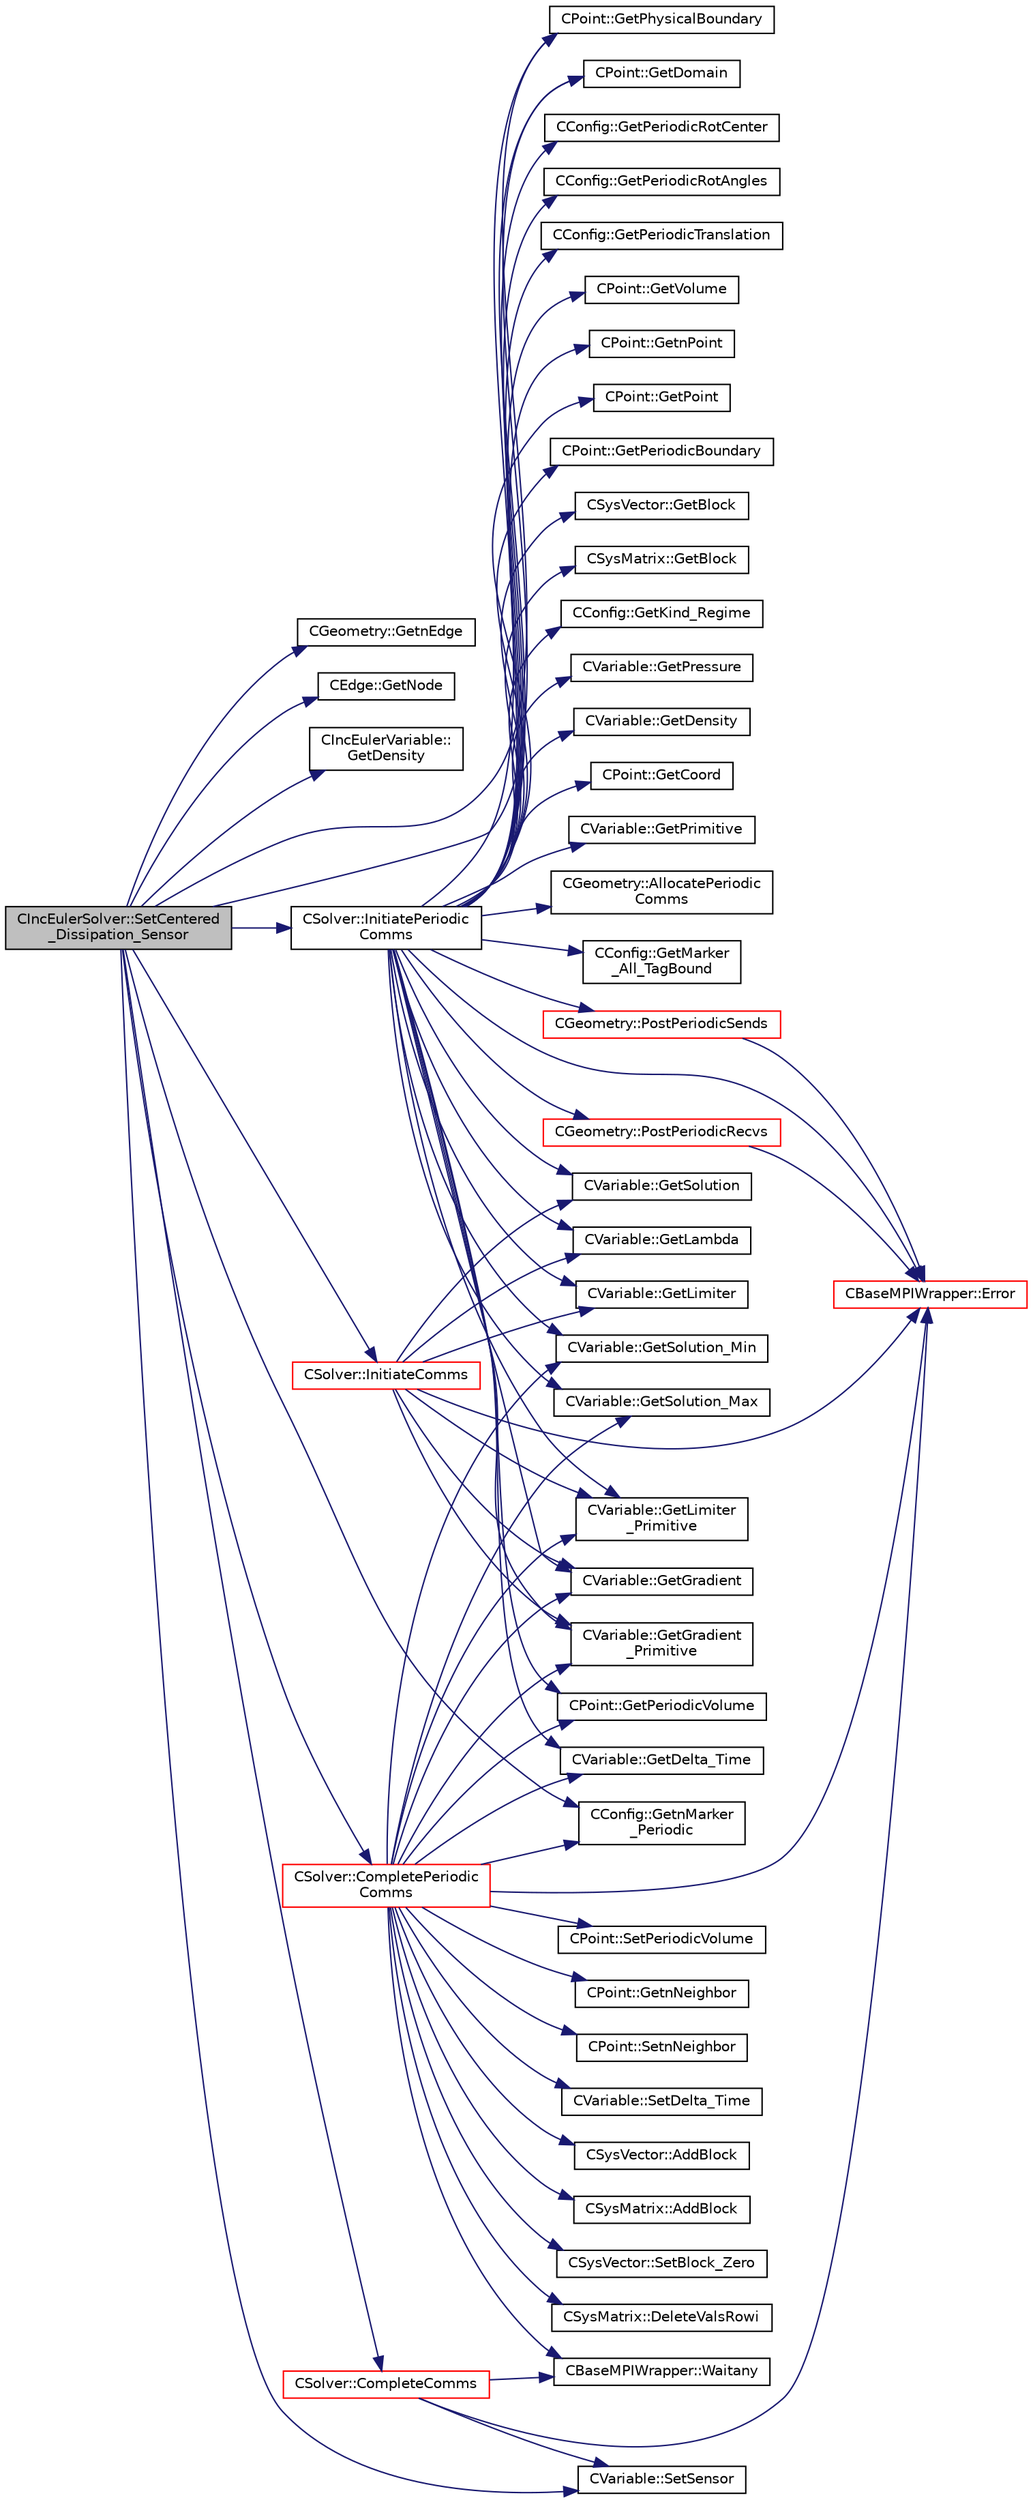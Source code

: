 digraph "CIncEulerSolver::SetCentered_Dissipation_Sensor"
{
  edge [fontname="Helvetica",fontsize="10",labelfontname="Helvetica",labelfontsize="10"];
  node [fontname="Helvetica",fontsize="10",shape=record];
  rankdir="LR";
  Node1664 [label="CIncEulerSolver::SetCentered\l_Dissipation_Sensor",height=0.2,width=0.4,color="black", fillcolor="grey75", style="filled", fontcolor="black"];
  Node1664 -> Node1665 [color="midnightblue",fontsize="10",style="solid",fontname="Helvetica"];
  Node1665 [label="CGeometry::GetnEdge",height=0.2,width=0.4,color="black", fillcolor="white", style="filled",URL="$class_c_geometry.html#a7d6e1e1d1e46da8f55ecbe1a9380530a",tooltip="Get number of edges. "];
  Node1664 -> Node1666 [color="midnightblue",fontsize="10",style="solid",fontname="Helvetica"];
  Node1666 [label="CEdge::GetNode",height=0.2,width=0.4,color="black", fillcolor="white", style="filled",URL="$class_c_edge.html#aee33b61d646e3fe59a4e23284ab1bf33",tooltip="Get the nodes of the edge. "];
  Node1664 -> Node1667 [color="midnightblue",fontsize="10",style="solid",fontname="Helvetica"];
  Node1667 [label="CIncEulerVariable::\lGetDensity",height=0.2,width=0.4,color="black", fillcolor="white", style="filled",URL="$class_c_inc_euler_variable.html#aa5971e35e634b8d768d369dead2b9ffc",tooltip="Get the density of the flow. "];
  Node1664 -> Node1668 [color="midnightblue",fontsize="10",style="solid",fontname="Helvetica"];
  Node1668 [label="CPoint::GetPhysicalBoundary",height=0.2,width=0.4,color="black", fillcolor="white", style="filled",URL="$class_c_point.html#a4eb5465beab412d0783a22515db2174d",tooltip="Provides information about if a point belong to the physical boundaries (without MPI). "];
  Node1664 -> Node1669 [color="midnightblue",fontsize="10",style="solid",fontname="Helvetica"];
  Node1669 [label="CPoint::GetDomain",height=0.2,width=0.4,color="black", fillcolor="white", style="filled",URL="$class_c_point.html#a1d7e22a60d4cfef356af1cba2bab3e55",tooltip="For parallel computation, its indicates if a point must be computed or not. "];
  Node1664 -> Node1670 [color="midnightblue",fontsize="10",style="solid",fontname="Helvetica"];
  Node1670 [label="CConfig::GetnMarker\l_Periodic",height=0.2,width=0.4,color="black", fillcolor="white", style="filled",URL="$class_c_config.html#acb987cc89f9d201ece1b664c2a2a594d",tooltip="Get the total number of periodic markers. "];
  Node1664 -> Node1671 [color="midnightblue",fontsize="10",style="solid",fontname="Helvetica"];
  Node1671 [label="CSolver::InitiatePeriodic\lComms",height=0.2,width=0.4,color="black", fillcolor="white", style="filled",URL="$class_c_solver.html#aab8e1cac165d11ef85d9dd5588b3ea03",tooltip="Routine to load a solver quantity into the data structures for MPI periodic communication and to laun..."];
  Node1671 -> Node1672 [color="midnightblue",fontsize="10",style="solid",fontname="Helvetica"];
  Node1672 [label="CBaseMPIWrapper::Error",height=0.2,width=0.4,color="red", fillcolor="white", style="filled",URL="$class_c_base_m_p_i_wrapper.html#a04457c47629bda56704e6a8804833eeb"];
  Node1671 -> Node1674 [color="midnightblue",fontsize="10",style="solid",fontname="Helvetica"];
  Node1674 [label="CGeometry::AllocatePeriodic\lComms",height=0.2,width=0.4,color="black", fillcolor="white", style="filled",URL="$class_c_geometry.html#a3c81679606eb3deaf3bd0c4294a80eae",tooltip="Routine to allocate buffers for periodic communications. Also called to dynamically reallocate if not..."];
  Node1671 -> Node1675 [color="midnightblue",fontsize="10",style="solid",fontname="Helvetica"];
  Node1675 [label="CGeometry::PostPeriodicRecvs",height=0.2,width=0.4,color="red", fillcolor="white", style="filled",URL="$class_c_geometry.html#af70a67a8eee173285714b2eb5b819f46",tooltip="Routine to launch non-blocking recvs only for all periodic communication with neighboring partitions..."];
  Node1675 -> Node1672 [color="midnightblue",fontsize="10",style="solid",fontname="Helvetica"];
  Node1671 -> Node1677 [color="midnightblue",fontsize="10",style="solid",fontname="Helvetica"];
  Node1677 [label="CConfig::GetMarker\l_All_TagBound",height=0.2,width=0.4,color="black", fillcolor="white", style="filled",URL="$class_c_config.html#a967e969a3beb24bb6e57d7036af003be",tooltip="Get the index of the surface defined in the geometry file. "];
  Node1671 -> Node1678 [color="midnightblue",fontsize="10",style="solid",fontname="Helvetica"];
  Node1678 [label="CConfig::GetPeriodicRotCenter",height=0.2,width=0.4,color="black", fillcolor="white", style="filled",URL="$class_c_config.html#a69c3c48e964a0d99ed7c0e73c679167a",tooltip="Center of rotation for a rotational periodic boundary. "];
  Node1671 -> Node1679 [color="midnightblue",fontsize="10",style="solid",fontname="Helvetica"];
  Node1679 [label="CConfig::GetPeriodicRotAngles",height=0.2,width=0.4,color="black", fillcolor="white", style="filled",URL="$class_c_config.html#a8b427e418c23b7e25da647fb21024098",tooltip="Angles of rotation for a rotational periodic boundary. "];
  Node1671 -> Node1680 [color="midnightblue",fontsize="10",style="solid",fontname="Helvetica"];
  Node1680 [label="CConfig::GetPeriodicTranslation",height=0.2,width=0.4,color="black", fillcolor="white", style="filled",URL="$class_c_config.html#a5e243bf56db6d47df20d342167350f32",tooltip="Translation vector for a rotational periodic boundary. "];
  Node1671 -> Node1681 [color="midnightblue",fontsize="10",style="solid",fontname="Helvetica"];
  Node1681 [label="CPoint::GetVolume",height=0.2,width=0.4,color="black", fillcolor="white", style="filled",URL="$class_c_point.html#a3c526a15e767c7de9cf163800aa581e5",tooltip="Get area or volume of the control volume. "];
  Node1671 -> Node1682 [color="midnightblue",fontsize="10",style="solid",fontname="Helvetica"];
  Node1682 [label="CPoint::GetPeriodicVolume",height=0.2,width=0.4,color="black", fillcolor="white", style="filled",URL="$class_c_point.html#a2d3f78f1d6fc4783b1d8a0bd10100b38",tooltip="Get the missing component of area or volume for a control volume on a periodic marker. "];
  Node1671 -> Node1683 [color="midnightblue",fontsize="10",style="solid",fontname="Helvetica"];
  Node1683 [label="CPoint::GetnPoint",height=0.2,width=0.4,color="black", fillcolor="white", style="filled",URL="$class_c_point.html#adbb78f3c01711ed0349897f845e3f2d8",tooltip="Get the number of points that compose the control volume. "];
  Node1671 -> Node1684 [color="midnightblue",fontsize="10",style="solid",fontname="Helvetica"];
  Node1684 [label="CPoint::GetPoint",height=0.2,width=0.4,color="black", fillcolor="white", style="filled",URL="$class_c_point.html#aab08fdab4e59c01d822afca5335a86af",tooltip="Get all the points that compose the control volume. "];
  Node1671 -> Node1685 [color="midnightblue",fontsize="10",style="solid",fontname="Helvetica"];
  Node1685 [label="CPoint::GetPeriodicBoundary",height=0.2,width=0.4,color="black", fillcolor="white", style="filled",URL="$class_c_point.html#ac242cdddc7cef6211b26e7c3098895d2",tooltip="Provides information about if a point belongs to a periodic boundary (without MPI). "];
  Node1671 -> Node1686 [color="midnightblue",fontsize="10",style="solid",fontname="Helvetica"];
  Node1686 [label="CSysVector::GetBlock",height=0.2,width=0.4,color="black", fillcolor="white", style="filled",URL="$class_c_sys_vector.html#a0f53b910eb47537bbedcade1fa4b7e5e",tooltip="Get the value of the residual. "];
  Node1671 -> Node1687 [color="midnightblue",fontsize="10",style="solid",fontname="Helvetica"];
  Node1687 [label="CVariable::GetDelta_Time",height=0.2,width=0.4,color="black", fillcolor="white", style="filled",URL="$class_c_variable.html#aef3ea2cd0a87d55835bb2bd332678489",tooltip="Get the value of the time step. "];
  Node1671 -> Node1688 [color="midnightblue",fontsize="10",style="solid",fontname="Helvetica"];
  Node1688 [label="CSysMatrix::GetBlock",height=0.2,width=0.4,color="black", fillcolor="white", style="filled",URL="$class_c_sys_matrix.html#a9ec390e1dd36f2e71ecbac8f73805d57",tooltip="Get a pointer to the start of block \"ij\". "];
  Node1671 -> Node1689 [color="midnightblue",fontsize="10",style="solid",fontname="Helvetica"];
  Node1689 [label="CVariable::GetSolution",height=0.2,width=0.4,color="black", fillcolor="white", style="filled",URL="$class_c_variable.html#a261483e39c23c1de7cb9aea7e917c121",tooltip="Get the solution. "];
  Node1671 -> Node1690 [color="midnightblue",fontsize="10",style="solid",fontname="Helvetica"];
  Node1690 [label="CConfig::GetKind_Regime",height=0.2,width=0.4,color="black", fillcolor="white", style="filled",URL="$class_c_config.html#a66ca7e620390a81cd49cd0a00716128e",tooltip="Governing equations of the flow (it can be different from the run time equation). ..."];
  Node1671 -> Node1691 [color="midnightblue",fontsize="10",style="solid",fontname="Helvetica"];
  Node1691 [label="CVariable::GetPressure",height=0.2,width=0.4,color="black", fillcolor="white", style="filled",URL="$class_c_variable.html#ad08820234eeedeb13105e603af2c67ad",tooltip="A virtual member. "];
  Node1671 -> Node1668 [color="midnightblue",fontsize="10",style="solid",fontname="Helvetica"];
  Node1671 -> Node1669 [color="midnightblue",fontsize="10",style="solid",fontname="Helvetica"];
  Node1671 -> Node1692 [color="midnightblue",fontsize="10",style="solid",fontname="Helvetica"];
  Node1692 [label="CVariable::GetLambda",height=0.2,width=0.4,color="black", fillcolor="white", style="filled",URL="$class_c_variable.html#af0b6afbd2666eab791d902f50fc3e869",tooltip="Get the value of the spectral radius. "];
  Node1671 -> Node1693 [color="midnightblue",fontsize="10",style="solid",fontname="Helvetica"];
  Node1693 [label="CVariable::GetDensity",height=0.2,width=0.4,color="black", fillcolor="white", style="filled",URL="$class_c_variable.html#a4892ca545884011b7903a8e35c43b43f",tooltip="A virtual member. "];
  Node1671 -> Node1694 [color="midnightblue",fontsize="10",style="solid",fontname="Helvetica"];
  Node1694 [label="CVariable::GetGradient",height=0.2,width=0.4,color="black", fillcolor="white", style="filled",URL="$class_c_variable.html#a7b58da4a928d622e7c2d4b4db047769d",tooltip="Get the value of the solution gradient. "];
  Node1671 -> Node1695 [color="midnightblue",fontsize="10",style="solid",fontname="Helvetica"];
  Node1695 [label="CVariable::GetGradient\l_Primitive",height=0.2,width=0.4,color="black", fillcolor="white", style="filled",URL="$class_c_variable.html#a8b7f4e020a837b1fe639e8d875f964d5",tooltip="A virtual member. "];
  Node1671 -> Node1696 [color="midnightblue",fontsize="10",style="solid",fontname="Helvetica"];
  Node1696 [label="CPoint::GetCoord",height=0.2,width=0.4,color="black", fillcolor="white", style="filled",URL="$class_c_point.html#a95fe081d22e96e190cb3edcbf0d6525f",tooltip="Get the coordinates dor the control volume. "];
  Node1671 -> Node1697 [color="midnightblue",fontsize="10",style="solid",fontname="Helvetica"];
  Node1697 [label="CVariable::GetPrimitive",height=0.2,width=0.4,color="black", fillcolor="white", style="filled",URL="$class_c_variable.html#abe38982ec51efc8391ef27fc434f37ad",tooltip="A virtual member. "];
  Node1671 -> Node1698 [color="midnightblue",fontsize="10",style="solid",fontname="Helvetica"];
  Node1698 [label="CVariable::GetSolution_Min",height=0.2,width=0.4,color="black", fillcolor="white", style="filled",URL="$class_c_variable.html#adecad935b4b50fe524794f3bbfa7f98a",tooltip="Set the value of the preconditioner Beta. "];
  Node1671 -> Node1699 [color="midnightblue",fontsize="10",style="solid",fontname="Helvetica"];
  Node1699 [label="CVariable::GetSolution_Max",height=0.2,width=0.4,color="black", fillcolor="white", style="filled",URL="$class_c_variable.html#a235abab71725225217916a7c7720fc04",tooltip="Get the value of the min solution. "];
  Node1671 -> Node1700 [color="midnightblue",fontsize="10",style="solid",fontname="Helvetica"];
  Node1700 [label="CVariable::GetLimiter\l_Primitive",height=0.2,width=0.4,color="black", fillcolor="white", style="filled",URL="$class_c_variable.html#a16ceb9b6d42113b37bb6f19652b22ed4",tooltip="A virtual member. "];
  Node1671 -> Node1701 [color="midnightblue",fontsize="10",style="solid",fontname="Helvetica"];
  Node1701 [label="CVariable::GetLimiter",height=0.2,width=0.4,color="black", fillcolor="white", style="filled",URL="$class_c_variable.html#a9575966f5c250fca5f6c6ff4f2dd7558",tooltip="Get the value of the slope limiter. "];
  Node1671 -> Node1702 [color="midnightblue",fontsize="10",style="solid",fontname="Helvetica"];
  Node1702 [label="CGeometry::PostPeriodicSends",height=0.2,width=0.4,color="red", fillcolor="white", style="filled",URL="$class_c_geometry.html#a574f33254a473f4c43c461e624cd2637",tooltip="Routine to launch a single non-blocking send once the buffer is loaded for a periodic commucation..."];
  Node1702 -> Node1672 [color="midnightblue",fontsize="10",style="solid",fontname="Helvetica"];
  Node1664 -> Node1704 [color="midnightblue",fontsize="10",style="solid",fontname="Helvetica"];
  Node1704 [label="CSolver::CompletePeriodic\lComms",height=0.2,width=0.4,color="red", fillcolor="white", style="filled",URL="$class_c_solver.html#a7e77df2076057995213de49d4ca2e7c7",tooltip="Routine to complete the set of non-blocking periodic communications launched by InitiatePeriodicComms..."];
  Node1704 -> Node1670 [color="midnightblue",fontsize="10",style="solid",fontname="Helvetica"];
  Node1704 -> Node1705 [color="midnightblue",fontsize="10",style="solid",fontname="Helvetica"];
  Node1705 [label="CBaseMPIWrapper::Waitany",height=0.2,width=0.4,color="black", fillcolor="white", style="filled",URL="$class_c_base_m_p_i_wrapper.html#ade364e6661c9eec2070a2448dbb5750b"];
  Node1704 -> Node1682 [color="midnightblue",fontsize="10",style="solid",fontname="Helvetica"];
  Node1704 -> Node1706 [color="midnightblue",fontsize="10",style="solid",fontname="Helvetica"];
  Node1706 [label="CPoint::SetPeriodicVolume",height=0.2,width=0.4,color="black", fillcolor="white", style="filled",URL="$class_c_point.html#abdd945f9213d7c0aa4580aa7892ebd2f",tooltip="Set the missing component of area or volume for a control volume on a periodic marker. "];
  Node1704 -> Node1707 [color="midnightblue",fontsize="10",style="solid",fontname="Helvetica"];
  Node1707 [label="CPoint::GetnNeighbor",height=0.2,width=0.4,color="black", fillcolor="white", style="filled",URL="$class_c_point.html#a73ffb61e70753ea46e80edba22cf39a4",tooltip="Get the number of neighbor of a point. "];
  Node1704 -> Node1708 [color="midnightblue",fontsize="10",style="solid",fontname="Helvetica"];
  Node1708 [label="CPoint::SetnNeighbor",height=0.2,width=0.4,color="black", fillcolor="white", style="filled",URL="$class_c_point.html#aaa49feadcdff72ba237896d3ba586a34",tooltip="Set the number of neighbor (artificial dissipation). "];
  Node1704 -> Node1687 [color="midnightblue",fontsize="10",style="solid",fontname="Helvetica"];
  Node1704 -> Node1709 [color="midnightblue",fontsize="10",style="solid",fontname="Helvetica"];
  Node1709 [label="CVariable::SetDelta_Time",height=0.2,width=0.4,color="black", fillcolor="white", style="filled",URL="$class_c_variable.html#a75d51484f25650269294a7925c0f5a3e",tooltip="Set the value of the time step. "];
  Node1704 -> Node1710 [color="midnightblue",fontsize="10",style="solid",fontname="Helvetica"];
  Node1710 [label="CSysVector::AddBlock",height=0.2,width=0.4,color="black", fillcolor="white", style="filled",URL="$class_c_sys_vector.html#acd4c36df2ea0b7ad473944cff9bf5d72",tooltip="Add val_residual to the residual. "];
  Node1704 -> Node1711 [color="midnightblue",fontsize="10",style="solid",fontname="Helvetica"];
  Node1711 [label="CSysMatrix::AddBlock",height=0.2,width=0.4,color="black", fillcolor="white", style="filled",URL="$class_c_sys_matrix.html#a85def3109e5aa5307268ca830a8f6522",tooltip="Adds the specified block to the sparse matrix. "];
  Node1704 -> Node1712 [color="midnightblue",fontsize="10",style="solid",fontname="Helvetica"];
  Node1712 [label="CSysVector::SetBlock_Zero",height=0.2,width=0.4,color="black", fillcolor="white", style="filled",URL="$class_c_sys_vector.html#a9dedcec16bd6d95575de5b99e7a07e78",tooltip="Set the residual to zero. "];
  Node1704 -> Node1713 [color="midnightblue",fontsize="10",style="solid",fontname="Helvetica"];
  Node1713 [label="CSysMatrix::DeleteValsRowi",height=0.2,width=0.4,color="black", fillcolor="white", style="filled",URL="$class_c_sys_matrix.html#a9473b0224c9b9a2749571db0bbd22a70",tooltip="Deletes the values of the row i of the sparse matrix. "];
  Node1704 -> Node1694 [color="midnightblue",fontsize="10",style="solid",fontname="Helvetica"];
  Node1704 -> Node1695 [color="midnightblue",fontsize="10",style="solid",fontname="Helvetica"];
  Node1704 -> Node1698 [color="midnightblue",fontsize="10",style="solid",fontname="Helvetica"];
  Node1704 -> Node1699 [color="midnightblue",fontsize="10",style="solid",fontname="Helvetica"];
  Node1704 -> Node1700 [color="midnightblue",fontsize="10",style="solid",fontname="Helvetica"];
  Node1704 -> Node1672 [color="midnightblue",fontsize="10",style="solid",fontname="Helvetica"];
  Node1664 -> Node1727 [color="midnightblue",fontsize="10",style="solid",fontname="Helvetica"];
  Node1727 [label="CVariable::SetSensor",height=0.2,width=0.4,color="black", fillcolor="white", style="filled",URL="$class_c_variable.html#a79ebe4ea3cc8eccd8b004256c5492a9e",tooltip="Set pressure sensor. "];
  Node1664 -> Node1728 [color="midnightblue",fontsize="10",style="solid",fontname="Helvetica"];
  Node1728 [label="CSolver::InitiateComms",height=0.2,width=0.4,color="red", fillcolor="white", style="filled",URL="$class_c_solver.html#a68ef94bc50683bd1f1d750b4a8cb7351",tooltip="Routine to load a solver quantity into the data structures for MPI point-to-point communication and t..."];
  Node1728 -> Node1672 [color="midnightblue",fontsize="10",style="solid",fontname="Helvetica"];
  Node1728 -> Node1689 [color="midnightblue",fontsize="10",style="solid",fontname="Helvetica"];
  Node1728 -> Node1701 [color="midnightblue",fontsize="10",style="solid",fontname="Helvetica"];
  Node1728 -> Node1692 [color="midnightblue",fontsize="10",style="solid",fontname="Helvetica"];
  Node1728 -> Node1694 [color="midnightblue",fontsize="10",style="solid",fontname="Helvetica"];
  Node1728 -> Node1695 [color="midnightblue",fontsize="10",style="solid",fontname="Helvetica"];
  Node1728 -> Node1700 [color="midnightblue",fontsize="10",style="solid",fontname="Helvetica"];
  Node1664 -> Node1748 [color="midnightblue",fontsize="10",style="solid",fontname="Helvetica"];
  Node1748 [label="CSolver::CompleteComms",height=0.2,width=0.4,color="red", fillcolor="white", style="filled",URL="$class_c_solver.html#a8d3046ad54e177f0705a2bff99c1cf16",tooltip="Routine to complete the set of non-blocking communications launched by InitiateComms() and unpacking ..."];
  Node1748 -> Node1705 [color="midnightblue",fontsize="10",style="solid",fontname="Helvetica"];
  Node1748 -> Node1727 [color="midnightblue",fontsize="10",style="solid",fontname="Helvetica"];
  Node1748 -> Node1672 [color="midnightblue",fontsize="10",style="solid",fontname="Helvetica"];
}
